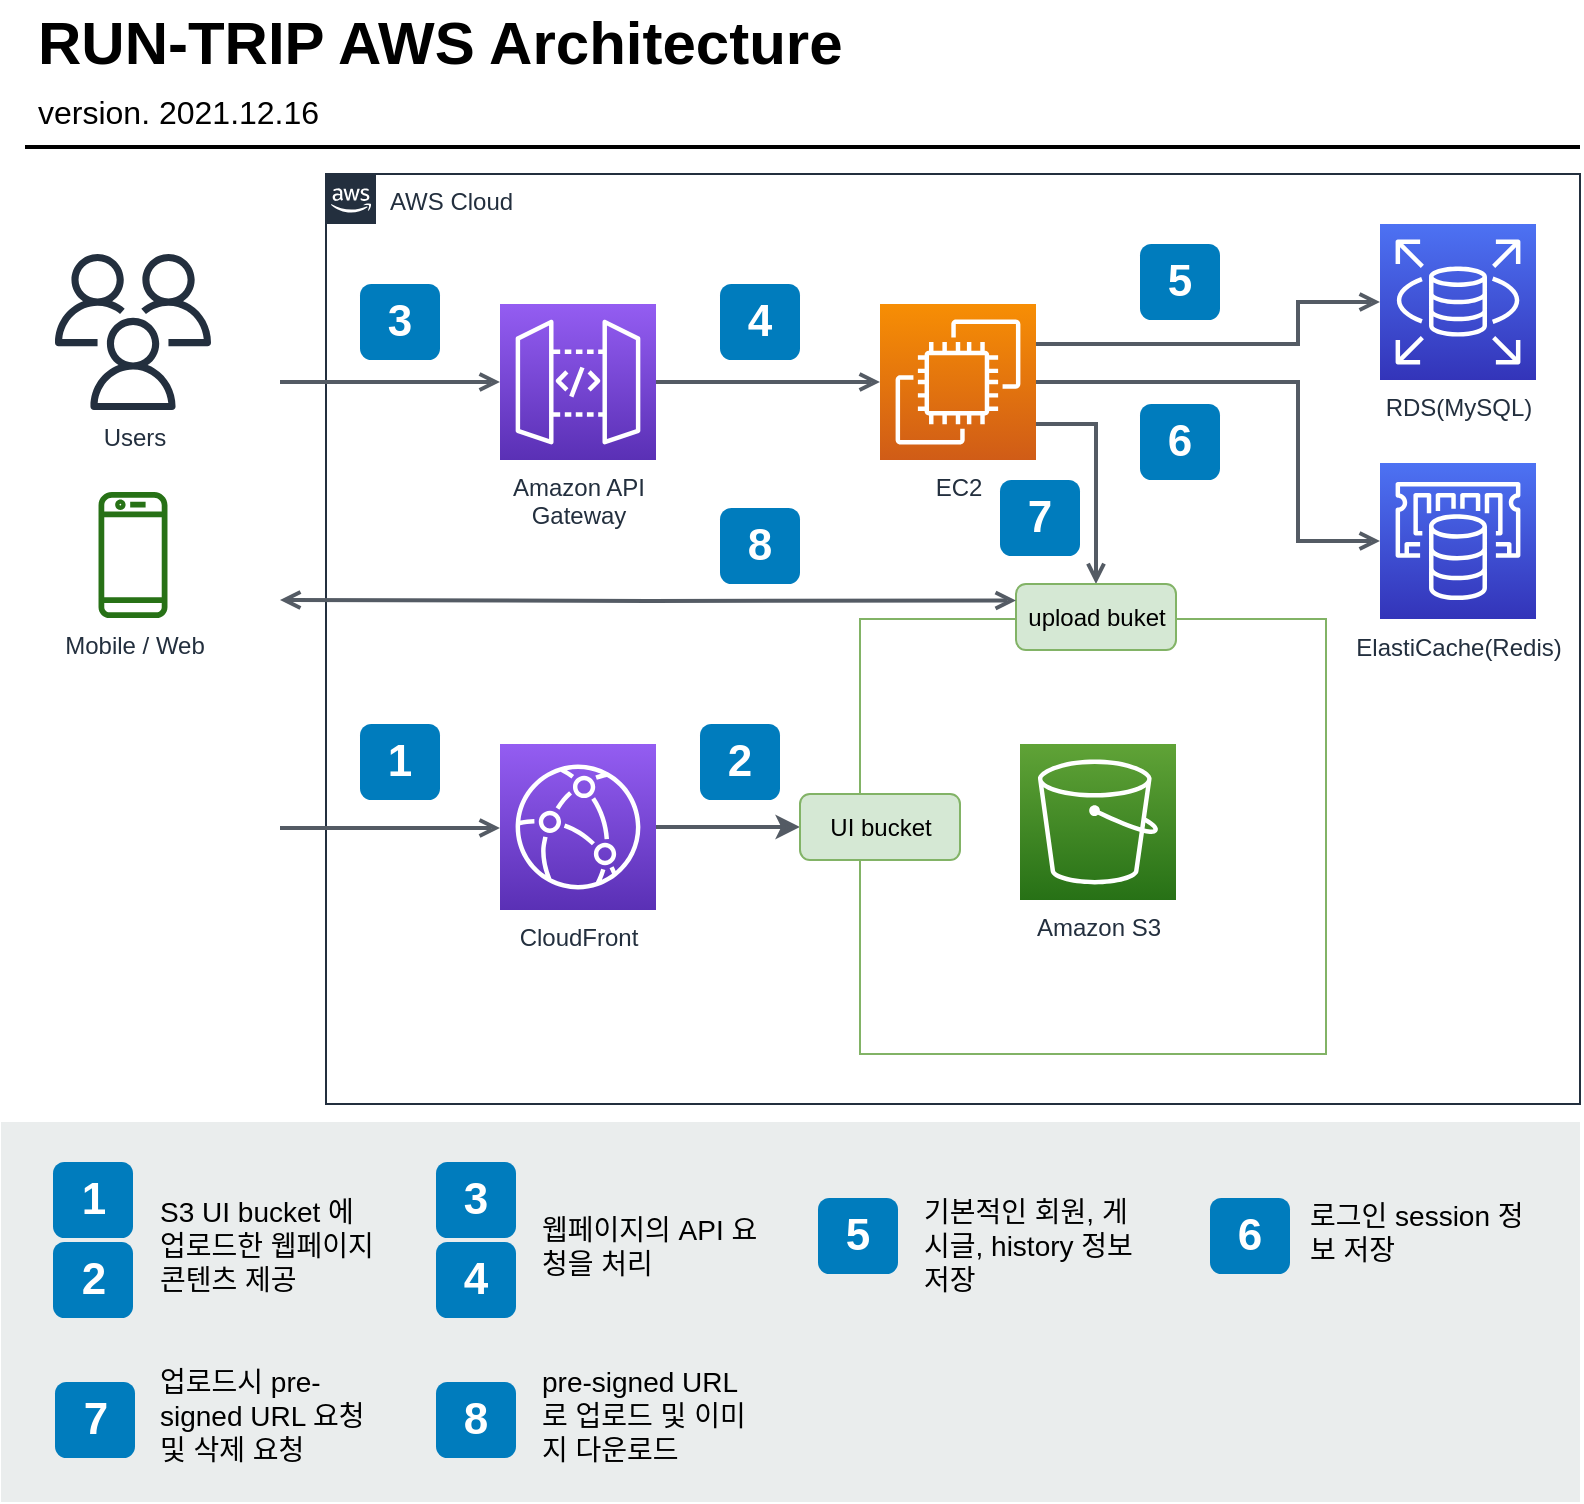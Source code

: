 <mxfile version="15.9.6" type="github">
  <diagram id="Ht1M8jgEwFfnCIfOTk4-" name="Page-1">
    <mxGraphModel dx="1422" dy="762" grid="1" gridSize="10" guides="1" tooltips="1" connect="1" arrows="1" fold="1" page="1" pageScale="1" pageWidth="850" pageHeight="800" math="0" shadow="0">
      <root>
        <mxCell id="0" />
        <mxCell id="1" parent="0" />
        <mxCell id="-QjtrjUzRDEMRZ5MF8oH-46" value="" style="rounded=0;whiteSpace=wrap;html=1;fillColor=#EAEDED;fontSize=22;fontColor=#FFFFFF;strokeColor=none;labelBackgroundColor=none;" parent="1" vertex="1">
          <mxGeometry x="20.5" y="587" width="789.5" height="190" as="geometry" />
        </mxCell>
        <mxCell id="jZVaUwOg5UY3L9NAnvdq-71" value="AWS Cloud" style="points=[[0,0],[0.25,0],[0.5,0],[0.75,0],[1,0],[1,0.25],[1,0.5],[1,0.75],[1,1],[0.75,1],[0.5,1],[0.25,1],[0,1],[0,0.75],[0,0.5],[0,0.25]];outlineConnect=0;gradientColor=none;html=1;whiteSpace=wrap;fontSize=12;fontStyle=0;shape=mxgraph.aws4.group;grIcon=mxgraph.aws4.group_aws_cloud_alt;strokeColor=#232F3E;fillColor=none;verticalAlign=top;align=left;spacingLeft=30;fontColor=#232F3E;dashed=0;labelBackgroundColor=none;container=1;pointerEvents=0;collapsible=0;recursiveResize=0;" parent="1" vertex="1">
          <mxGeometry x="183" y="113" width="627" height="465" as="geometry" />
        </mxCell>
        <mxCell id="QSw6mBPrp35lsUMGg7bP-10" value="" style="fillColor=#FFFFFF;strokeColor=#82b366;verticalAlign=top;fontStyle=0;" vertex="1" parent="jZVaUwOg5UY3L9NAnvdq-71">
          <mxGeometry x="267" y="222.5" width="233" height="217.5" as="geometry" />
        </mxCell>
        <mxCell id="jZVaUwOg5UY3L9NAnvdq-73" value="Amazon S3" style="outlineConnect=0;fontColor=#232F3E;gradientColor=#60A337;gradientDirection=north;fillColor=#277116;strokeColor=#ffffff;dashed=0;verticalLabelPosition=bottom;verticalAlign=top;align=center;html=1;fontSize=12;fontStyle=0;aspect=fixed;shape=mxgraph.aws4.resourceIcon;resIcon=mxgraph.aws4.s3;labelBackgroundColor=none;" parent="jZVaUwOg5UY3L9NAnvdq-71" vertex="1">
          <mxGeometry x="347" y="285" width="78" height="78" as="geometry" />
        </mxCell>
        <mxCell id="jZVaUwOg5UY3L9NAnvdq-74" value="Amazon API&lt;br&gt;Gateway&lt;br&gt;" style="outlineConnect=0;fontColor=#232F3E;gradientColor=#945DF2;gradientDirection=north;fillColor=#5A30B5;strokeColor=#ffffff;dashed=0;verticalLabelPosition=bottom;verticalAlign=top;align=center;html=1;fontSize=12;fontStyle=0;aspect=fixed;shape=mxgraph.aws4.resourceIcon;resIcon=mxgraph.aws4.api_gateway;labelBackgroundColor=none;" parent="jZVaUwOg5UY3L9NAnvdq-71" vertex="1">
          <mxGeometry x="87" y="65.0" width="78" height="78" as="geometry" />
        </mxCell>
        <mxCell id="QSw6mBPrp35lsUMGg7bP-11" value="" style="edgeStyle=orthogonalEdgeStyle;rounded=0;orthogonalLoop=1;jettySize=auto;html=1;strokeColor=#545B64;strokeWidth=2;" edge="1" parent="jZVaUwOg5UY3L9NAnvdq-71" source="QSw6mBPrp35lsUMGg7bP-5" target="QSw6mBPrp35lsUMGg7bP-8">
          <mxGeometry relative="1" as="geometry" />
        </mxCell>
        <mxCell id="QSw6mBPrp35lsUMGg7bP-5" value="CloudFront" style="sketch=0;points=[[0,0,0],[0.25,0,0],[0.5,0,0],[0.75,0,0],[1,0,0],[0,1,0],[0.25,1,0],[0.5,1,0],[0.75,1,0],[1,1,0],[0,0.25,0],[0,0.5,0],[0,0.75,0],[1,0.25,0],[1,0.5,0],[1,0.75,0]];outlineConnect=0;fontColor=#232F3E;gradientColor=#945DF2;gradientDirection=north;fillColor=#5A30B5;strokeColor=#ffffff;dashed=0;verticalLabelPosition=bottom;verticalAlign=top;align=center;html=1;fontSize=12;fontStyle=0;aspect=fixed;shape=mxgraph.aws4.resourceIcon;resIcon=mxgraph.aws4.cloudfront;" vertex="1" parent="jZVaUwOg5UY3L9NAnvdq-71">
          <mxGeometry x="87" y="285" width="78" height="83" as="geometry" />
        </mxCell>
        <mxCell id="jZVaUwOg5UY3L9NAnvdq-101" value="1" style="rounded=1;whiteSpace=wrap;html=1;fillColor=#007CBD;strokeColor=none;fontColor=#FFFFFF;fontStyle=1;fontSize=22;labelBackgroundColor=none;" parent="jZVaUwOg5UY3L9NAnvdq-71" vertex="1">
          <mxGeometry x="17" y="275" width="40" height="38" as="geometry" />
        </mxCell>
        <mxCell id="QSw6mBPrp35lsUMGg7bP-14" value="" style="edgeStyle=orthogonalEdgeStyle;rounded=0;orthogonalLoop=1;jettySize=auto;html=1;strokeColor=#545B64;strokeWidth=2;endArrow=open;endFill=0;" edge="1" parent="jZVaUwOg5UY3L9NAnvdq-71" source="QSw6mBPrp35lsUMGg7bP-4" target="QSw6mBPrp35lsUMGg7bP-12">
          <mxGeometry relative="1" as="geometry">
            <Array as="points">
              <mxPoint x="385" y="125" />
            </Array>
          </mxGeometry>
        </mxCell>
        <mxCell id="QSw6mBPrp35lsUMGg7bP-17" value="" style="edgeStyle=orthogonalEdgeStyle;rounded=0;orthogonalLoop=1;jettySize=auto;html=1;startArrow=none;strokeColor=#545B64;strokeWidth=2;startFill=0;endArrow=open;endFill=0;" edge="1" parent="jZVaUwOg5UY3L9NAnvdq-71" source="QSw6mBPrp35lsUMGg7bP-4" target="QSw6mBPrp35lsUMGg7bP-6">
          <mxGeometry relative="1" as="geometry">
            <Array as="points">
              <mxPoint x="486" y="85" />
              <mxPoint x="486" y="64" />
            </Array>
          </mxGeometry>
        </mxCell>
        <mxCell id="QSw6mBPrp35lsUMGg7bP-19" value="" style="edgeStyle=orthogonalEdgeStyle;rounded=0;orthogonalLoop=1;jettySize=auto;html=1;startArrow=none;startFill=0;endArrow=open;endFill=0;strokeColor=#545B64;strokeWidth=2;entryX=0;entryY=0.5;entryDx=0;entryDy=0;entryPerimeter=0;" edge="1" parent="jZVaUwOg5UY3L9NAnvdq-71" source="QSw6mBPrp35lsUMGg7bP-4" target="QSw6mBPrp35lsUMGg7bP-18">
          <mxGeometry relative="1" as="geometry">
            <Array as="points">
              <mxPoint x="486" y="104" />
              <mxPoint x="486" y="184" />
            </Array>
          </mxGeometry>
        </mxCell>
        <mxCell id="QSw6mBPrp35lsUMGg7bP-4" value="EC2" style="sketch=0;points=[[0,0,0],[0.25,0,0],[0.5,0,0],[0.75,0,0],[1,0,0],[0,1,0],[0.25,1,0],[0.5,1,0],[0.75,1,0],[1,1,0],[0,0.25,0],[0,0.5,0],[0,0.75,0],[1,0.25,0],[1,0.5,0],[1,0.75,0]];outlineConnect=0;fontColor=#232F3E;gradientColor=#F78E04;gradientDirection=north;fillColor=#D05C17;strokeColor=#ffffff;dashed=0;verticalLabelPosition=bottom;verticalAlign=top;align=center;html=1;fontSize=12;fontStyle=0;aspect=fixed;shape=mxgraph.aws4.resourceIcon;resIcon=mxgraph.aws4.ec2;" vertex="1" parent="jZVaUwOg5UY3L9NAnvdq-71">
          <mxGeometry x="277" y="65" width="78" height="78" as="geometry" />
        </mxCell>
        <mxCell id="jZVaUwOg5UY3L9NAnvdq-111" value="" style="edgeStyle=elbowEdgeStyle;rounded=0;orthogonalLoop=1;jettySize=auto;html=1;endArrow=open;endFill=0;strokeColor=#545B64;strokeWidth=2;fontSize=14;" parent="jZVaUwOg5UY3L9NAnvdq-71" source="jZVaUwOg5UY3L9NAnvdq-74" target="QSw6mBPrp35lsUMGg7bP-4" edge="1">
          <mxGeometry relative="1" as="geometry">
            <mxPoint x="346" y="293" as="targetPoint" />
            <Array as="points">
              <mxPoint x="217" y="104" />
              <mxPoint x="247" y="135" />
              <mxPoint x="287" y="104" />
            </Array>
          </mxGeometry>
        </mxCell>
        <mxCell id="-QjtrjUzRDEMRZ5MF8oH-28" value="4" style="rounded=1;whiteSpace=wrap;html=1;fillColor=#007CBD;strokeColor=none;fontColor=#FFFFFF;fontStyle=1;fontSize=22;labelBackgroundColor=none;" parent="jZVaUwOg5UY3L9NAnvdq-71" vertex="1">
          <mxGeometry x="197" y="55" width="40" height="38" as="geometry" />
        </mxCell>
        <mxCell id="QSw6mBPrp35lsUMGg7bP-6" value="RDS(MySQL)" style="sketch=0;points=[[0,0,0],[0.25,0,0],[0.5,0,0],[0.75,0,0],[1,0,0],[0,1,0],[0.25,1,0],[0.5,1,0],[0.75,1,0],[1,1,0],[0,0.25,0],[0,0.5,0],[0,0.75,0],[1,0.25,0],[1,0.5,0],[1,0.75,0]];outlineConnect=0;fontColor=#232F3E;gradientColor=#4D72F3;gradientDirection=north;fillColor=#3334B9;strokeColor=#ffffff;dashed=0;verticalLabelPosition=bottom;verticalAlign=top;align=center;html=1;fontSize=12;fontStyle=0;aspect=fixed;shape=mxgraph.aws4.resourceIcon;resIcon=mxgraph.aws4.rds;" vertex="1" parent="jZVaUwOg5UY3L9NAnvdq-71">
          <mxGeometry x="527" y="25" width="78" height="78" as="geometry" />
        </mxCell>
        <mxCell id="QSw6mBPrp35lsUMGg7bP-8" value="UI bucket" style="rounded=1;align=center;fillColor=#d5e8d4;strokeColor=#82b366;html=1;fontSize=12" vertex="1" parent="jZVaUwOg5UY3L9NAnvdq-71">
          <mxGeometry x="237" y="310" width="80" height="33" as="geometry" />
        </mxCell>
        <mxCell id="QSw6mBPrp35lsUMGg7bP-12" value="upload buket" style="rounded=1;align=center;fillColor=#d5e8d4;strokeColor=#82b366;html=1;fontSize=12" vertex="1" parent="jZVaUwOg5UY3L9NAnvdq-71">
          <mxGeometry x="345" y="205" width="80" height="33" as="geometry" />
        </mxCell>
        <mxCell id="jZVaUwOg5UY3L9NAnvdq-104" value="5" style="rounded=1;whiteSpace=wrap;html=1;fillColor=#007CBD;strokeColor=none;fontColor=#FFFFFF;fontStyle=1;fontSize=22;labelBackgroundColor=none;" parent="jZVaUwOg5UY3L9NAnvdq-71" vertex="1">
          <mxGeometry x="407" y="35" width="40" height="38" as="geometry" />
        </mxCell>
        <mxCell id="QSw6mBPrp35lsUMGg7bP-18" value="ElastiCache(Redis)" style="sketch=0;points=[[0,0,0],[0.25,0,0],[0.5,0,0],[0.75,0,0],[1,0,0],[0,1,0],[0.25,1,0],[0.5,1,0],[0.75,1,0],[1,1,0],[0,0.25,0],[0,0.5,0],[0,0.75,0],[1,0.25,0],[1,0.5,0],[1,0.75,0]];outlineConnect=0;fontColor=#232F3E;gradientColor=#4D72F3;gradientDirection=north;fillColor=#3334B9;strokeColor=#ffffff;dashed=0;verticalLabelPosition=bottom;verticalAlign=top;align=center;html=1;fontSize=12;fontStyle=0;aspect=fixed;shape=mxgraph.aws4.resourceIcon;resIcon=mxgraph.aws4.elasticache;" vertex="1" parent="jZVaUwOg5UY3L9NAnvdq-71">
          <mxGeometry x="527" y="144.5" width="78" height="78" as="geometry" />
        </mxCell>
        <mxCell id="jZVaUwOg5UY3L9NAnvdq-105" value="6" style="rounded=1;whiteSpace=wrap;html=1;fillColor=#007CBD;strokeColor=none;fontColor=#FFFFFF;fontStyle=1;fontSize=22;labelBackgroundColor=none;" parent="jZVaUwOg5UY3L9NAnvdq-71" vertex="1">
          <mxGeometry x="407" y="115" width="40" height="38" as="geometry" />
        </mxCell>
        <mxCell id="jZVaUwOg5UY3L9NAnvdq-102" value="2" style="rounded=1;whiteSpace=wrap;html=1;fillColor=#007CBD;strokeColor=none;fontColor=#FFFFFF;fontStyle=1;fontSize=22;labelBackgroundColor=none;" parent="jZVaUwOg5UY3L9NAnvdq-71" vertex="1">
          <mxGeometry x="187" y="275" width="40" height="38" as="geometry" />
        </mxCell>
        <mxCell id="jZVaUwOg5UY3L9NAnvdq-103" value="3" style="rounded=1;whiteSpace=wrap;html=1;fillColor=#007CBD;strokeColor=none;fontColor=#FFFFFF;fontStyle=1;fontSize=22;labelBackgroundColor=none;" parent="jZVaUwOg5UY3L9NAnvdq-71" vertex="1">
          <mxGeometry x="17" y="55" width="40" height="38" as="geometry" />
        </mxCell>
        <mxCell id="jZVaUwOg5UY3L9NAnvdq-106" value="7" style="rounded=1;whiteSpace=wrap;html=1;fillColor=#007CBD;strokeColor=none;fontColor=#FFFFFF;fontStyle=1;fontSize=22;labelBackgroundColor=none;" parent="jZVaUwOg5UY3L9NAnvdq-71" vertex="1">
          <mxGeometry x="337" y="153" width="40" height="38" as="geometry" />
        </mxCell>
        <mxCell id="jZVaUwOg5UY3L9NAnvdq-107" value="8" style="rounded=1;whiteSpace=wrap;html=1;fillColor=#007CBD;strokeColor=none;fontColor=#FFFFFF;fontStyle=1;fontSize=22;labelBackgroundColor=none;" parent="jZVaUwOg5UY3L9NAnvdq-71" vertex="1">
          <mxGeometry x="197" y="167" width="40" height="38" as="geometry" />
        </mxCell>
        <mxCell id="jZVaUwOg5UY3L9NAnvdq-110" style="edgeStyle=elbowEdgeStyle;rounded=0;orthogonalLoop=1;jettySize=auto;html=1;endArrow=open;endFill=0;strokeColor=#545B64;strokeWidth=2;fontSize=14;" parent="1" target="jZVaUwOg5UY3L9NAnvdq-74" edge="1">
          <mxGeometry relative="1" as="geometry">
            <mxPoint x="160" y="217" as="sourcePoint" />
            <mxPoint x="310" y="217" as="targetPoint" />
          </mxGeometry>
        </mxCell>
        <mxCell id="jZVaUwOg5UY3L9NAnvdq-130" style="edgeStyle=elbowEdgeStyle;rounded=0;orthogonalLoop=1;jettySize=auto;html=1;endArrow=open;endFill=0;strokeColor=#545B64;strokeWidth=2;fontSize=14;entryX=0;entryY=0.5;entryDx=0;entryDy=0;entryPerimeter=0;" parent="1" target="QSw6mBPrp35lsUMGg7bP-5" edge="1">
          <mxGeometry relative="1" as="geometry">
            <mxPoint x="160" y="440" as="sourcePoint" />
            <mxPoint x="390" y="590.5" as="targetPoint" />
            <Array as="points">
              <mxPoint x="270" y="398" />
              <mxPoint x="330" y="500" />
            </Array>
          </mxGeometry>
        </mxCell>
        <mxCell id="-QjtrjUzRDEMRZ5MF8oH-36" value="1" style="rounded=1;whiteSpace=wrap;html=1;fillColor=#007CBD;strokeColor=none;fontColor=#FFFFFF;fontStyle=1;fontSize=22;labelBackgroundColor=none;" parent="1" vertex="1">
          <mxGeometry x="46.5" y="607" width="40" height="38" as="geometry" />
        </mxCell>
        <mxCell id="-QjtrjUzRDEMRZ5MF8oH-37" value="2" style="rounded=1;whiteSpace=wrap;html=1;fillColor=#007CBD;strokeColor=none;fontColor=#FFFFFF;fontStyle=1;fontSize=22;labelBackgroundColor=none;" parent="1" vertex="1">
          <mxGeometry x="46.5" y="647" width="40" height="38" as="geometry" />
        </mxCell>
        <mxCell id="-QjtrjUzRDEMRZ5MF8oH-38" value="3" style="rounded=1;whiteSpace=wrap;html=1;fillColor=#007CBD;strokeColor=none;fontColor=#FFFFFF;fontStyle=1;fontSize=22;labelBackgroundColor=none;" parent="1" vertex="1">
          <mxGeometry x="238" y="607" width="40" height="38" as="geometry" />
        </mxCell>
        <mxCell id="-QjtrjUzRDEMRZ5MF8oH-39" value="4" style="rounded=1;whiteSpace=wrap;html=1;fillColor=#007CBD;strokeColor=none;fontColor=#FFFFFF;fontStyle=1;fontSize=22;labelBackgroundColor=none;" parent="1" vertex="1">
          <mxGeometry x="238" y="647" width="40" height="38" as="geometry" />
        </mxCell>
        <mxCell id="-QjtrjUzRDEMRZ5MF8oH-40" value="5" style="rounded=1;whiteSpace=wrap;html=1;fillColor=#007CBD;strokeColor=none;fontColor=#FFFFFF;fontStyle=1;fontSize=22;labelBackgroundColor=none;" parent="1" vertex="1">
          <mxGeometry x="429" y="625" width="40" height="38" as="geometry" />
        </mxCell>
        <mxCell id="-QjtrjUzRDEMRZ5MF8oH-41" value="6" style="rounded=1;whiteSpace=wrap;html=1;fillColor=#007CBD;strokeColor=none;fontColor=#FFFFFF;fontStyle=1;fontSize=22;labelBackgroundColor=none;" parent="1" vertex="1">
          <mxGeometry x="625" y="625" width="40" height="38" as="geometry" />
        </mxCell>
        <mxCell id="-QjtrjUzRDEMRZ5MF8oH-42" value="7" style="rounded=1;whiteSpace=wrap;html=1;fillColor=#007CBD;strokeColor=none;fontColor=#FFFFFF;fontStyle=1;fontSize=22;labelBackgroundColor=none;" parent="1" vertex="1">
          <mxGeometry x="47.5" y="717" width="40" height="38" as="geometry" />
        </mxCell>
        <mxCell id="-QjtrjUzRDEMRZ5MF8oH-43" value="8" style="rounded=1;whiteSpace=wrap;html=1;fillColor=#007CBD;strokeColor=none;fontColor=#FFFFFF;fontStyle=1;fontSize=22;labelBackgroundColor=none;" parent="1" vertex="1">
          <mxGeometry x="238" y="717" width="40" height="38" as="geometry" />
        </mxCell>
        <mxCell id="-QjtrjUzRDEMRZ5MF8oH-47" value="RUN-TRIP AWS Architecture" style="text;html=1;resizable=0;points=[];autosize=1;align=left;verticalAlign=top;spacingTop=-4;fontSize=30;fontColor=#000000;fontStyle=1;labelBackgroundColor=none;" parent="1" vertex="1">
          <mxGeometry x="36.5" y="26.5" width="420" height="40" as="geometry" />
        </mxCell>
        <mxCell id="-QjtrjUzRDEMRZ5MF8oH-48" value="version. 2021.12.16" style="text;html=1;resizable=0;points=[];autosize=1;align=left;verticalAlign=top;spacingTop=-4;fontSize=16;fontColor=#000000;labelBackgroundColor=none;" parent="1" vertex="1">
          <mxGeometry x="36.5" y="69.5" width="160" height="20" as="geometry" />
        </mxCell>
        <mxCell id="SCVMTBWpLvtzJIhz15lM-1" value="" style="line;strokeWidth=2;html=1;fontSize=14;labelBackgroundColor=none;" parent="1" vertex="1">
          <mxGeometry x="32.5" y="94.5" width="777.5" height="10" as="geometry" />
        </mxCell>
        <mxCell id="SCVMTBWpLvtzJIhz15lM-7" value="S3 UI bucket 에 업로드한 웹페이지 콘텐츠 제공" style="text;html=1;align=left;verticalAlign=middle;spacingTop=-4;fontSize=14;labelBackgroundColor=none;whiteSpace=wrap;" parent="1" vertex="1">
          <mxGeometry x="98" y="621" width="110" height="60" as="geometry" />
        </mxCell>
        <mxCell id="QSw6mBPrp35lsUMGg7bP-15" value="" style="edgeStyle=orthogonalEdgeStyle;rounded=0;orthogonalLoop=1;jettySize=auto;html=1;entryX=0;entryY=0.25;entryDx=0;entryDy=0;startArrow=open;strokeWidth=2;strokeColor=#545B64;endArrow=open;endFill=0;startFill=0;" edge="1" parent="1" target="QSw6mBPrp35lsUMGg7bP-12">
          <mxGeometry relative="1" as="geometry">
            <mxPoint x="160" y="326" as="sourcePoint" />
          </mxGeometry>
        </mxCell>
        <mxCell id="jZVaUwOg5UY3L9NAnvdq-88" value="Users&lt;br&gt;" style="outlineConnect=0;fontColor=#232F3E;gradientColor=none;fillColor=#232F3E;strokeColor=none;dashed=0;verticalLabelPosition=bottom;verticalAlign=top;align=center;html=1;fontSize=12;fontStyle=0;aspect=fixed;pointerEvents=1;shape=mxgraph.aws4.users;labelBackgroundColor=none;" parent="1" vertex="1">
          <mxGeometry x="47.5" y="153.0" width="78" height="78" as="geometry" />
        </mxCell>
        <mxCell id="jZVaUwOg5UY3L9NAnvdq-65" value="Mobile / Web" style="outlineConnect=0;fontColor=#232F3E;gradientColor=none;strokeColor=none;fillColor=#277116;dashed=0;verticalLabelPosition=bottom;verticalAlign=top;align=center;html=1;fontSize=12;fontStyle=0;shape=mxgraph.aws4.mobile_client;labelBackgroundColor=none;" parent="1" vertex="1">
          <mxGeometry x="66.94" y="272" width="39.12" height="63" as="geometry" />
        </mxCell>
        <mxCell id="QSw6mBPrp35lsUMGg7bP-22" value="웹페이지의 API 요청을 처리" style="text;html=1;align=left;verticalAlign=middle;spacingTop=-4;fontSize=14;labelBackgroundColor=none;whiteSpace=wrap;" vertex="1" parent="1">
          <mxGeometry x="289" y="621" width="110" height="60" as="geometry" />
        </mxCell>
        <mxCell id="QSw6mBPrp35lsUMGg7bP-24" value="기본적인 회원, 게시글, history 정보 저장" style="text;html=1;align=left;verticalAlign=middle;spacingTop=-4;fontSize=14;labelBackgroundColor=none;whiteSpace=wrap;" vertex="1" parent="1">
          <mxGeometry x="480" y="621" width="110" height="60" as="geometry" />
        </mxCell>
        <mxCell id="QSw6mBPrp35lsUMGg7bP-25" value="로그인 session 정보 저장" style="text;html=1;align=left;verticalAlign=middle;spacingTop=-4;fontSize=14;labelBackgroundColor=none;whiteSpace=wrap;" vertex="1" parent="1">
          <mxGeometry x="673" y="614" width="110" height="60" as="geometry" />
        </mxCell>
        <mxCell id="QSw6mBPrp35lsUMGg7bP-26" value="업로드시 pre-signed URL 요청 및 삭제 요청" style="text;html=1;align=left;verticalAlign=middle;spacingTop=-4;fontSize=14;labelBackgroundColor=none;whiteSpace=wrap;" vertex="1" parent="1">
          <mxGeometry x="98" y="706" width="110" height="60" as="geometry" />
        </mxCell>
        <mxCell id="QSw6mBPrp35lsUMGg7bP-27" value="pre-signed URL 로 업로드 및 이미지 다운로드" style="text;html=1;align=left;verticalAlign=middle;spacingTop=-4;fontSize=14;labelBackgroundColor=none;whiteSpace=wrap;" vertex="1" parent="1">
          <mxGeometry x="289" y="706" width="110" height="60" as="geometry" />
        </mxCell>
      </root>
    </mxGraphModel>
  </diagram>
</mxfile>
